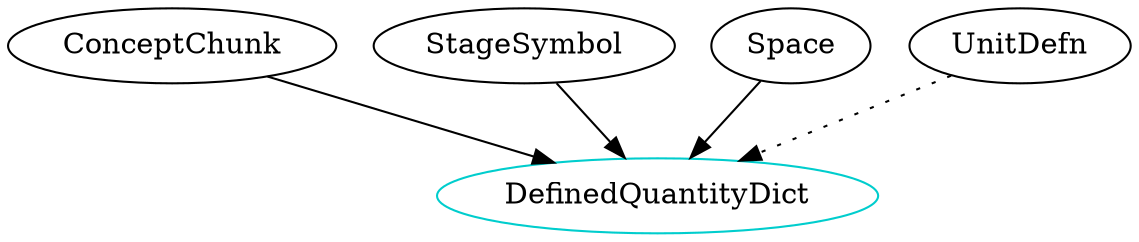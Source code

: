 digraph definedquantitydict {
	/* relationships between independent and dependent components */
	ConceptChunk -> DefinedQuantityDict;
    StageSymbol -> DefinedQuantityDict;
    Space -> DefinedQuantityDict;
    UnitDefn -> DefinedQuantityDict [style="dotted"];
    
	/* definitions for each type component */
	DefinedQuantityDict 	    [shape=oval, color=cyan3, label="DefinedQuantityDict"];
    //DefinedQuantityDictStageSymbol    [shape=oval, color=cyan3, label="Stage Symbol"];
    //DefinedQuantityDictSpace  [shape=oval, color=cyan3, label="Space"];
    //DefinedQuantityDictMaybeUnitDefn  [shape=oval, color=cyan3, label="Maybe UnitDefn"];

}

/* dot -Tpng sample.dot -o sample.png */